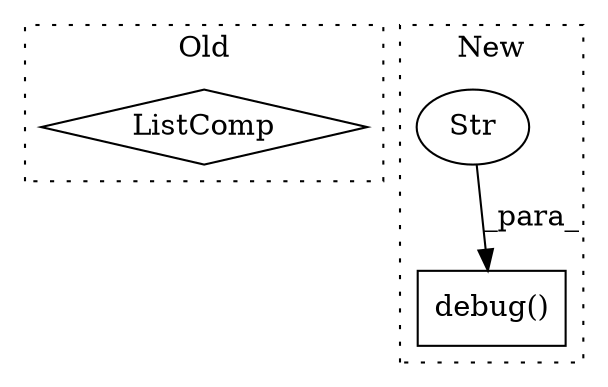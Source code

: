 digraph G {
subgraph cluster0 {
1 [label="ListComp" a="106" s="10204" l="47" shape="diamond"];
label = "Old";
style="dotted";
}
subgraph cluster1 {
2 [label="debug()" a="75" s="10075,10203" l="23,10" shape="box"];
3 [label="Str" a="66" s="10098" l="105" shape="ellipse"];
label = "New";
style="dotted";
}
3 -> 2 [label="_para_"];
}